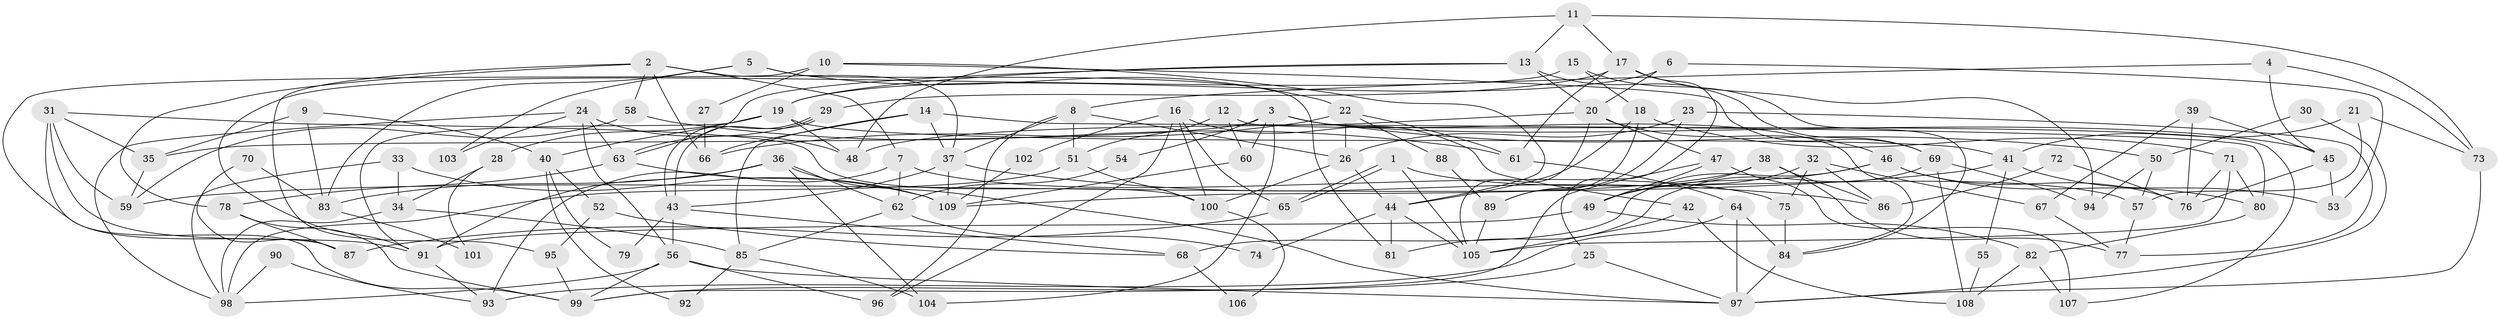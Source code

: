 // Generated by graph-tools (version 1.1) at 2025/26/03/09/25 03:26:18]
// undirected, 109 vertices, 218 edges
graph export_dot {
graph [start="1"]
  node [color=gray90,style=filled];
  1;
  2;
  3;
  4;
  5;
  6;
  7;
  8;
  9;
  10;
  11;
  12;
  13;
  14;
  15;
  16;
  17;
  18;
  19;
  20;
  21;
  22;
  23;
  24;
  25;
  26;
  27;
  28;
  29;
  30;
  31;
  32;
  33;
  34;
  35;
  36;
  37;
  38;
  39;
  40;
  41;
  42;
  43;
  44;
  45;
  46;
  47;
  48;
  49;
  50;
  51;
  52;
  53;
  54;
  55;
  56;
  57;
  58;
  59;
  60;
  61;
  62;
  63;
  64;
  65;
  66;
  67;
  68;
  69;
  70;
  71;
  72;
  73;
  74;
  75;
  76;
  77;
  78;
  79;
  80;
  81;
  82;
  83;
  84;
  85;
  86;
  87;
  88;
  89;
  90;
  91;
  92;
  93;
  94;
  95;
  96;
  97;
  98;
  99;
  100;
  101;
  102;
  103;
  104;
  105;
  106;
  107;
  108;
  109;
  1 -- 105;
  1 -- 65;
  1 -- 65;
  1 -- 57;
  2 -- 78;
  2 -- 37;
  2 -- 7;
  2 -- 58;
  2 -- 66;
  2 -- 95;
  3 -- 104;
  3 -- 35;
  3 -- 45;
  3 -- 50;
  3 -- 54;
  3 -- 60;
  3 -- 84;
  4 -- 73;
  4 -- 45;
  4 -- 8;
  5 -- 22;
  5 -- 81;
  5 -- 83;
  5 -- 103;
  6 -- 20;
  6 -- 53;
  6 -- 19;
  7 -- 93;
  7 -- 62;
  7 -- 75;
  8 -- 37;
  8 -- 26;
  8 -- 51;
  8 -- 96;
  9 -- 83;
  9 -- 35;
  9 -- 40;
  10 -- 44;
  10 -- 87;
  10 -- 27;
  10 -- 69;
  11 -- 73;
  11 -- 48;
  11 -- 13;
  11 -- 17;
  12 -- 60;
  12 -- 51;
  12 -- 107;
  13 -- 19;
  13 -- 20;
  13 -- 63;
  13 -- 69;
  14 -- 85;
  14 -- 66;
  14 -- 37;
  14 -- 80;
  15 -- 91;
  15 -- 84;
  15 -- 18;
  16 -- 96;
  16 -- 100;
  16 -- 42;
  16 -- 65;
  16 -- 102;
  17 -- 94;
  17 -- 25;
  17 -- 29;
  17 -- 61;
  18 -- 71;
  18 -- 44;
  18 -- 89;
  19 -- 91;
  19 -- 28;
  19 -- 40;
  19 -- 41;
  19 -- 48;
  20 -- 105;
  20 -- 46;
  20 -- 47;
  20 -- 48;
  21 -- 41;
  21 -- 57;
  21 -- 73;
  22 -- 61;
  22 -- 26;
  22 -- 66;
  22 -- 88;
  23 -- 77;
  23 -- 89;
  23 -- 26;
  24 -- 63;
  24 -- 48;
  24 -- 56;
  24 -- 98;
  24 -- 103;
  25 -- 99;
  25 -- 97;
  26 -- 44;
  26 -- 100;
  27 -- 66;
  28 -- 34;
  28 -- 101;
  29 -- 43;
  29 -- 43;
  29 -- 63;
  30 -- 97;
  30 -- 50;
  31 -- 100;
  31 -- 99;
  31 -- 35;
  31 -- 59;
  31 -- 91;
  32 -- 49;
  32 -- 75;
  32 -- 67;
  32 -- 86;
  33 -- 109;
  33 -- 98;
  33 -- 34;
  34 -- 98;
  34 -- 85;
  35 -- 59;
  36 -- 97;
  36 -- 91;
  36 -- 62;
  36 -- 83;
  36 -- 104;
  37 -- 86;
  37 -- 43;
  37 -- 109;
  38 -- 49;
  38 -- 109;
  38 -- 77;
  38 -- 86;
  39 -- 76;
  39 -- 45;
  39 -- 67;
  40 -- 52;
  40 -- 79;
  40 -- 92;
  41 -- 59;
  41 -- 53;
  41 -- 55;
  42 -- 108;
  42 -- 105;
  43 -- 56;
  43 -- 68;
  43 -- 79;
  44 -- 74;
  44 -- 81;
  44 -- 105;
  45 -- 76;
  45 -- 53;
  46 -- 68;
  46 -- 49;
  46 -- 76;
  46 -- 80;
  47 -- 107;
  47 -- 49;
  47 -- 99;
  49 -- 82;
  49 -- 91;
  50 -- 57;
  50 -- 94;
  51 -- 98;
  51 -- 100;
  52 -- 95;
  52 -- 68;
  54 -- 62;
  55 -- 108;
  56 -- 96;
  56 -- 97;
  56 -- 98;
  56 -- 99;
  57 -- 77;
  58 -- 61;
  58 -- 59;
  60 -- 109;
  61 -- 64;
  62 -- 74;
  62 -- 85;
  63 -- 78;
  63 -- 109;
  64 -- 84;
  64 -- 97;
  64 -- 93;
  65 -- 87;
  67 -- 77;
  68 -- 106;
  69 -- 81;
  69 -- 94;
  69 -- 108;
  70 -- 83;
  70 -- 87;
  71 -- 80;
  71 -- 105;
  71 -- 76;
  72 -- 76;
  72 -- 86;
  73 -- 97;
  75 -- 84;
  78 -- 99;
  78 -- 87;
  80 -- 82;
  82 -- 107;
  82 -- 108;
  83 -- 101;
  84 -- 97;
  85 -- 92;
  85 -- 104;
  88 -- 89;
  89 -- 105;
  90 -- 93;
  90 -- 98;
  91 -- 93;
  95 -- 99;
  100 -- 106;
  102 -- 109;
}
